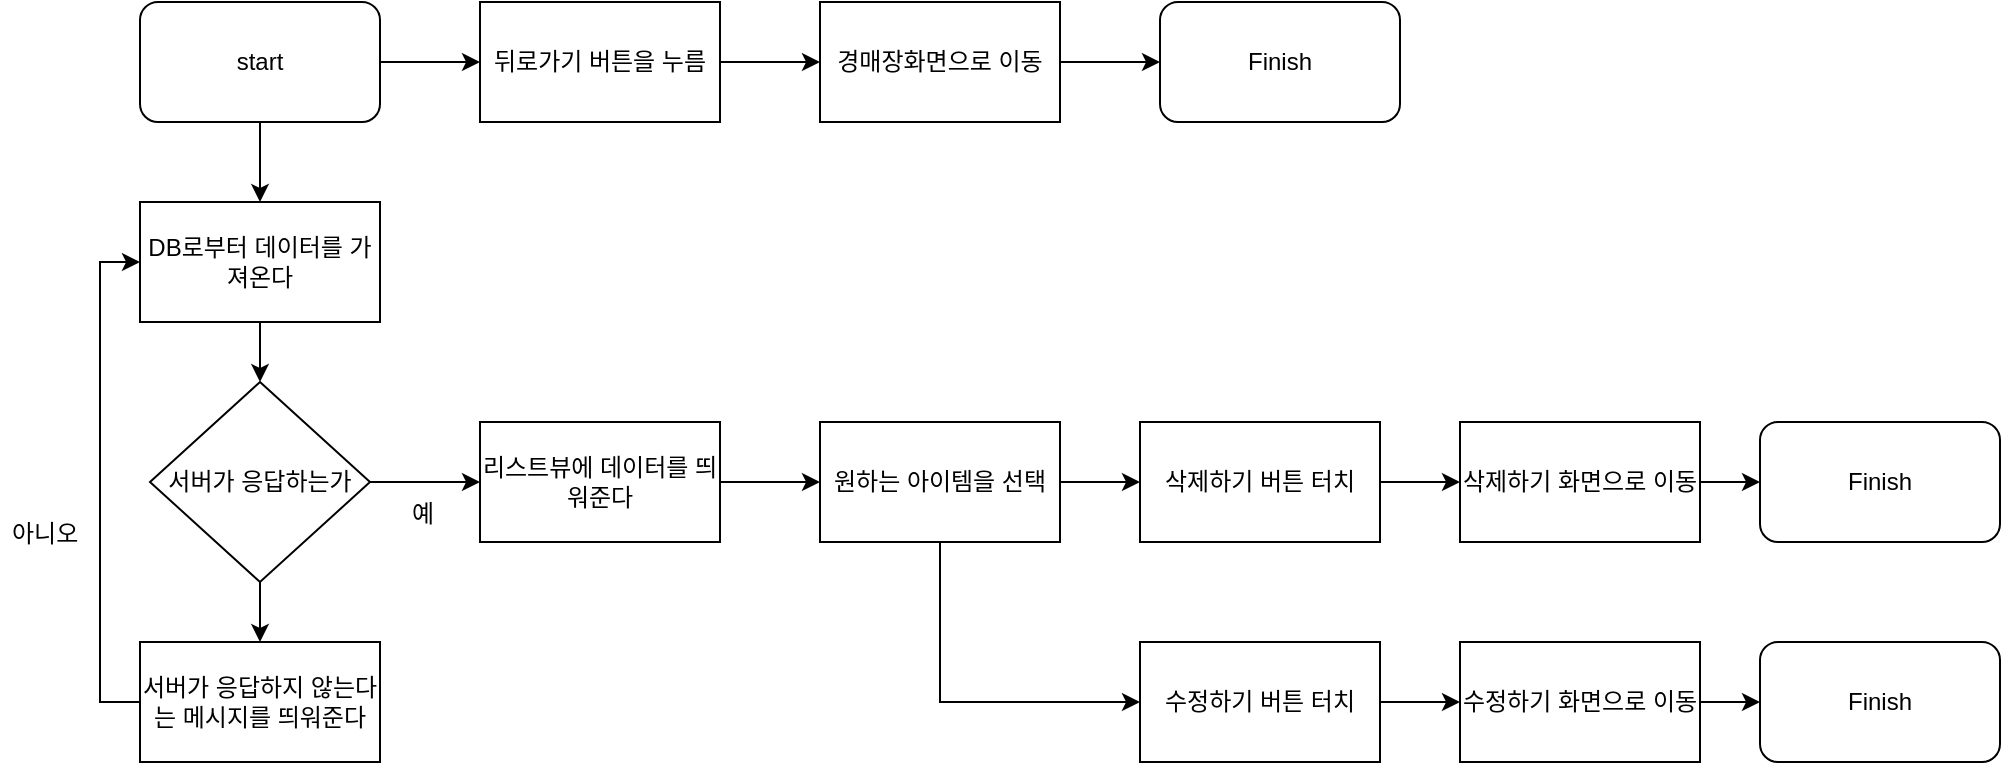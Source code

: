 <mxfile version="16.0.0" type="device"><diagram id="C5RBs43oDa-KdzZeNtuy" name="Page-1"><mxGraphModel dx="1422" dy="737" grid="1" gridSize="10" guides="1" tooltips="1" connect="1" arrows="1" fold="1" page="1" pageScale="1" pageWidth="827" pageHeight="1169" math="0" shadow="0"><root><mxCell id="WIyWlLk6GJQsqaUBKTNV-0"/><mxCell id="WIyWlLk6GJQsqaUBKTNV-1" parent="WIyWlLk6GJQsqaUBKTNV-0"/><mxCell id="hMyALWWiB_zY22i1p9Kj-69" style="edgeStyle=orthogonalEdgeStyle;rounded=0;orthogonalLoop=1;jettySize=auto;html=1;exitX=1;exitY=0.5;exitDx=0;exitDy=0;entryX=0;entryY=0.5;entryDx=0;entryDy=0;" edge="1" parent="WIyWlLk6GJQsqaUBKTNV-1" source="hMyALWWiB_zY22i1p9Kj-71" target="hMyALWWiB_zY22i1p9Kj-73"><mxGeometry relative="1" as="geometry"/></mxCell><mxCell id="hMyALWWiB_zY22i1p9Kj-70" style="edgeStyle=orthogonalEdgeStyle;rounded=0;orthogonalLoop=1;jettySize=auto;html=1;exitX=0.5;exitY=1;exitDx=0;exitDy=0;entryX=0.5;entryY=0;entryDx=0;entryDy=0;" edge="1" parent="WIyWlLk6GJQsqaUBKTNV-1" source="hMyALWWiB_zY22i1p9Kj-71" target="hMyALWWiB_zY22i1p9Kj-78"><mxGeometry relative="1" as="geometry"/></mxCell><mxCell id="hMyALWWiB_zY22i1p9Kj-71" value="start" style="rounded=1;whiteSpace=wrap;html=1;" vertex="1" parent="WIyWlLk6GJQsqaUBKTNV-1"><mxGeometry x="120" y="190" width="120" height="60" as="geometry"/></mxCell><mxCell id="hMyALWWiB_zY22i1p9Kj-72" value="" style="edgeStyle=orthogonalEdgeStyle;rounded=0;orthogonalLoop=1;jettySize=auto;html=1;" edge="1" parent="WIyWlLk6GJQsqaUBKTNV-1" source="hMyALWWiB_zY22i1p9Kj-73" target="hMyALWWiB_zY22i1p9Kj-75"><mxGeometry relative="1" as="geometry"/></mxCell><mxCell id="hMyALWWiB_zY22i1p9Kj-73" value="뒤로가기 버튼을 누름" style="rounded=0;whiteSpace=wrap;html=1;" vertex="1" parent="WIyWlLk6GJQsqaUBKTNV-1"><mxGeometry x="290" y="190" width="120" height="60" as="geometry"/></mxCell><mxCell id="hMyALWWiB_zY22i1p9Kj-74" style="edgeStyle=orthogonalEdgeStyle;rounded=0;orthogonalLoop=1;jettySize=auto;html=1;exitX=1;exitY=0.5;exitDx=0;exitDy=0;" edge="1" parent="WIyWlLk6GJQsqaUBKTNV-1" source="hMyALWWiB_zY22i1p9Kj-75" target="hMyALWWiB_zY22i1p9Kj-76"><mxGeometry relative="1" as="geometry"/></mxCell><mxCell id="hMyALWWiB_zY22i1p9Kj-75" value="경매장화면으로 이동" style="rounded=0;whiteSpace=wrap;html=1;" vertex="1" parent="WIyWlLk6GJQsqaUBKTNV-1"><mxGeometry x="460" y="190" width="120" height="60" as="geometry"/></mxCell><mxCell id="hMyALWWiB_zY22i1p9Kj-76" value="Finish" style="rounded=1;whiteSpace=wrap;html=1;" vertex="1" parent="WIyWlLk6GJQsqaUBKTNV-1"><mxGeometry x="630" y="190" width="120" height="60" as="geometry"/></mxCell><mxCell id="hMyALWWiB_zY22i1p9Kj-77" value="" style="edgeStyle=orthogonalEdgeStyle;rounded=0;orthogonalLoop=1;jettySize=auto;html=1;" edge="1" parent="WIyWlLk6GJQsqaUBKTNV-1" source="hMyALWWiB_zY22i1p9Kj-78" target="hMyALWWiB_zY22i1p9Kj-87"><mxGeometry relative="1" as="geometry"/></mxCell><mxCell id="hMyALWWiB_zY22i1p9Kj-78" value="DB로부터 데이터를 가져온다" style="rounded=0;whiteSpace=wrap;html=1;" vertex="1" parent="WIyWlLk6GJQsqaUBKTNV-1"><mxGeometry x="120" y="290" width="120" height="60" as="geometry"/></mxCell><mxCell id="hMyALWWiB_zY22i1p9Kj-95" value="" style="edgeStyle=orthogonalEdgeStyle;rounded=0;orthogonalLoop=1;jettySize=auto;html=1;" edge="1" parent="WIyWlLk6GJQsqaUBKTNV-1" source="hMyALWWiB_zY22i1p9Kj-80" target="hMyALWWiB_zY22i1p9Kj-90"><mxGeometry relative="1" as="geometry"/></mxCell><mxCell id="hMyALWWiB_zY22i1p9Kj-80" value="리스트뷰에 데이터를 띄워준다" style="rounded=0;whiteSpace=wrap;html=1;" vertex="1" parent="WIyWlLk6GJQsqaUBKTNV-1"><mxGeometry x="290" y="400" width="120" height="60" as="geometry"/></mxCell><mxCell id="hMyALWWiB_zY22i1p9Kj-82" value="" style="edgeStyle=orthogonalEdgeStyle;rounded=0;orthogonalLoop=1;jettySize=auto;html=1;" edge="1" parent="WIyWlLk6GJQsqaUBKTNV-1" source="hMyALWWiB_zY22i1p9Kj-83" target="hMyALWWiB_zY22i1p9Kj-84"><mxGeometry relative="1" as="geometry"/></mxCell><mxCell id="hMyALWWiB_zY22i1p9Kj-83" value="삭제하기 화면으로 이동" style="rounded=0;whiteSpace=wrap;html=1;" vertex="1" parent="WIyWlLk6GJQsqaUBKTNV-1"><mxGeometry x="780" y="400" width="120" height="60" as="geometry"/></mxCell><mxCell id="hMyALWWiB_zY22i1p9Kj-84" value="Finish" style="rounded=1;whiteSpace=wrap;html=1;" vertex="1" parent="WIyWlLk6GJQsqaUBKTNV-1"><mxGeometry x="930" y="400" width="120" height="60" as="geometry"/></mxCell><mxCell id="hMyALWWiB_zY22i1p9Kj-85" value="" style="edgeStyle=orthogonalEdgeStyle;rounded=0;orthogonalLoop=1;jettySize=auto;html=1;" edge="1" parent="WIyWlLk6GJQsqaUBKTNV-1" source="hMyALWWiB_zY22i1p9Kj-87" target="hMyALWWiB_zY22i1p9Kj-80"><mxGeometry relative="1" as="geometry"/></mxCell><mxCell id="hMyALWWiB_zY22i1p9Kj-86" style="edgeStyle=orthogonalEdgeStyle;rounded=0;orthogonalLoop=1;jettySize=auto;html=1;" edge="1" parent="WIyWlLk6GJQsqaUBKTNV-1" source="hMyALWWiB_zY22i1p9Kj-87"><mxGeometry relative="1" as="geometry"><mxPoint x="180" y="510" as="targetPoint"/></mxGeometry></mxCell><mxCell id="hMyALWWiB_zY22i1p9Kj-87" value="서버가 응답하는가" style="rhombus;whiteSpace=wrap;html=1;" vertex="1" parent="WIyWlLk6GJQsqaUBKTNV-1"><mxGeometry x="125" y="380" width="110" height="100" as="geometry"/></mxCell><mxCell id="hMyALWWiB_zY22i1p9Kj-88" value="예" style="text;strokeColor=none;fillColor=none;align=left;verticalAlign=middle;spacingLeft=4;spacingRight=4;overflow=hidden;points=[[0,0.5],[1,0.5]];portConstraint=eastwest;rotatable=0;" vertex="1" parent="WIyWlLk6GJQsqaUBKTNV-1"><mxGeometry x="250" y="430" width="30" height="30" as="geometry"/></mxCell><mxCell id="hMyALWWiB_zY22i1p9Kj-89" value="아니오" style="text;strokeColor=none;fillColor=none;align=left;verticalAlign=middle;spacingLeft=4;spacingRight=4;overflow=hidden;points=[[0,0.5],[1,0.5]];portConstraint=eastwest;rotatable=0;" vertex="1" parent="WIyWlLk6GJQsqaUBKTNV-1"><mxGeometry x="50" y="440" width="80" height="30" as="geometry"/></mxCell><mxCell id="hMyALWWiB_zY22i1p9Kj-96" value="" style="edgeStyle=orthogonalEdgeStyle;rounded=0;orthogonalLoop=1;jettySize=auto;html=1;" edge="1" parent="WIyWlLk6GJQsqaUBKTNV-1" source="hMyALWWiB_zY22i1p9Kj-90" target="hMyALWWiB_zY22i1p9Kj-93"><mxGeometry relative="1" as="geometry"/></mxCell><mxCell id="hMyALWWiB_zY22i1p9Kj-99" value="" style="edgeStyle=orthogonalEdgeStyle;rounded=0;orthogonalLoop=1;jettySize=auto;html=1;" edge="1" parent="WIyWlLk6GJQsqaUBKTNV-1" source="hMyALWWiB_zY22i1p9Kj-90" target="hMyALWWiB_zY22i1p9Kj-98"><mxGeometry relative="1" as="geometry"><Array as="points"><mxPoint x="520" y="540"/></Array></mxGeometry></mxCell><mxCell id="hMyALWWiB_zY22i1p9Kj-90" value="원하는 아이템을 선택" style="rounded=0;whiteSpace=wrap;html=1;" vertex="1" parent="WIyWlLk6GJQsqaUBKTNV-1"><mxGeometry x="460" y="400" width="120" height="60" as="geometry"/></mxCell><mxCell id="hMyALWWiB_zY22i1p9Kj-91" style="edgeStyle=orthogonalEdgeStyle;rounded=0;orthogonalLoop=1;jettySize=auto;html=1;entryX=0;entryY=0.5;entryDx=0;entryDy=0;" edge="1" parent="WIyWlLk6GJQsqaUBKTNV-1" source="hMyALWWiB_zY22i1p9Kj-92" target="hMyALWWiB_zY22i1p9Kj-78"><mxGeometry relative="1" as="geometry"><Array as="points"><mxPoint x="100" y="540"/><mxPoint x="100" y="320"/></Array></mxGeometry></mxCell><mxCell id="hMyALWWiB_zY22i1p9Kj-92" value="서버가 응답하지 않는다는 메시지를 띄워준다" style="rounded=0;whiteSpace=wrap;html=1;" vertex="1" parent="WIyWlLk6GJQsqaUBKTNV-1"><mxGeometry x="120" y="510" width="120" height="60" as="geometry"/></mxCell><mxCell id="hMyALWWiB_zY22i1p9Kj-97" value="" style="edgeStyle=orthogonalEdgeStyle;rounded=0;orthogonalLoop=1;jettySize=auto;html=1;" edge="1" parent="WIyWlLk6GJQsqaUBKTNV-1" source="hMyALWWiB_zY22i1p9Kj-93" target="hMyALWWiB_zY22i1p9Kj-83"><mxGeometry relative="1" as="geometry"/></mxCell><mxCell id="hMyALWWiB_zY22i1p9Kj-93" value="삭제하기 버튼 터치" style="rounded=0;whiteSpace=wrap;html=1;" vertex="1" parent="WIyWlLk6GJQsqaUBKTNV-1"><mxGeometry x="620" y="400" width="120" height="60" as="geometry"/></mxCell><mxCell id="hMyALWWiB_zY22i1p9Kj-101" value="" style="edgeStyle=orthogonalEdgeStyle;rounded=0;orthogonalLoop=1;jettySize=auto;html=1;" edge="1" parent="WIyWlLk6GJQsqaUBKTNV-1" source="hMyALWWiB_zY22i1p9Kj-98" target="hMyALWWiB_zY22i1p9Kj-100"><mxGeometry relative="1" as="geometry"/></mxCell><mxCell id="hMyALWWiB_zY22i1p9Kj-98" value="수정하기 버튼 터치" style="rounded=0;whiteSpace=wrap;html=1;" vertex="1" parent="WIyWlLk6GJQsqaUBKTNV-1"><mxGeometry x="620" y="510" width="120" height="60" as="geometry"/></mxCell><mxCell id="hMyALWWiB_zY22i1p9Kj-103" value="" style="edgeStyle=orthogonalEdgeStyle;rounded=0;orthogonalLoop=1;jettySize=auto;html=1;" edge="1" parent="WIyWlLk6GJQsqaUBKTNV-1" source="hMyALWWiB_zY22i1p9Kj-100" target="hMyALWWiB_zY22i1p9Kj-102"><mxGeometry relative="1" as="geometry"/></mxCell><mxCell id="hMyALWWiB_zY22i1p9Kj-100" value="수정하기 화면으로 이동" style="rounded=0;whiteSpace=wrap;html=1;" vertex="1" parent="WIyWlLk6GJQsqaUBKTNV-1"><mxGeometry x="780" y="510" width="120" height="60" as="geometry"/></mxCell><mxCell id="hMyALWWiB_zY22i1p9Kj-102" value="Finish" style="rounded=1;whiteSpace=wrap;html=1;" vertex="1" parent="WIyWlLk6GJQsqaUBKTNV-1"><mxGeometry x="930" y="510" width="120" height="60" as="geometry"/></mxCell></root></mxGraphModel></diagram></mxfile>